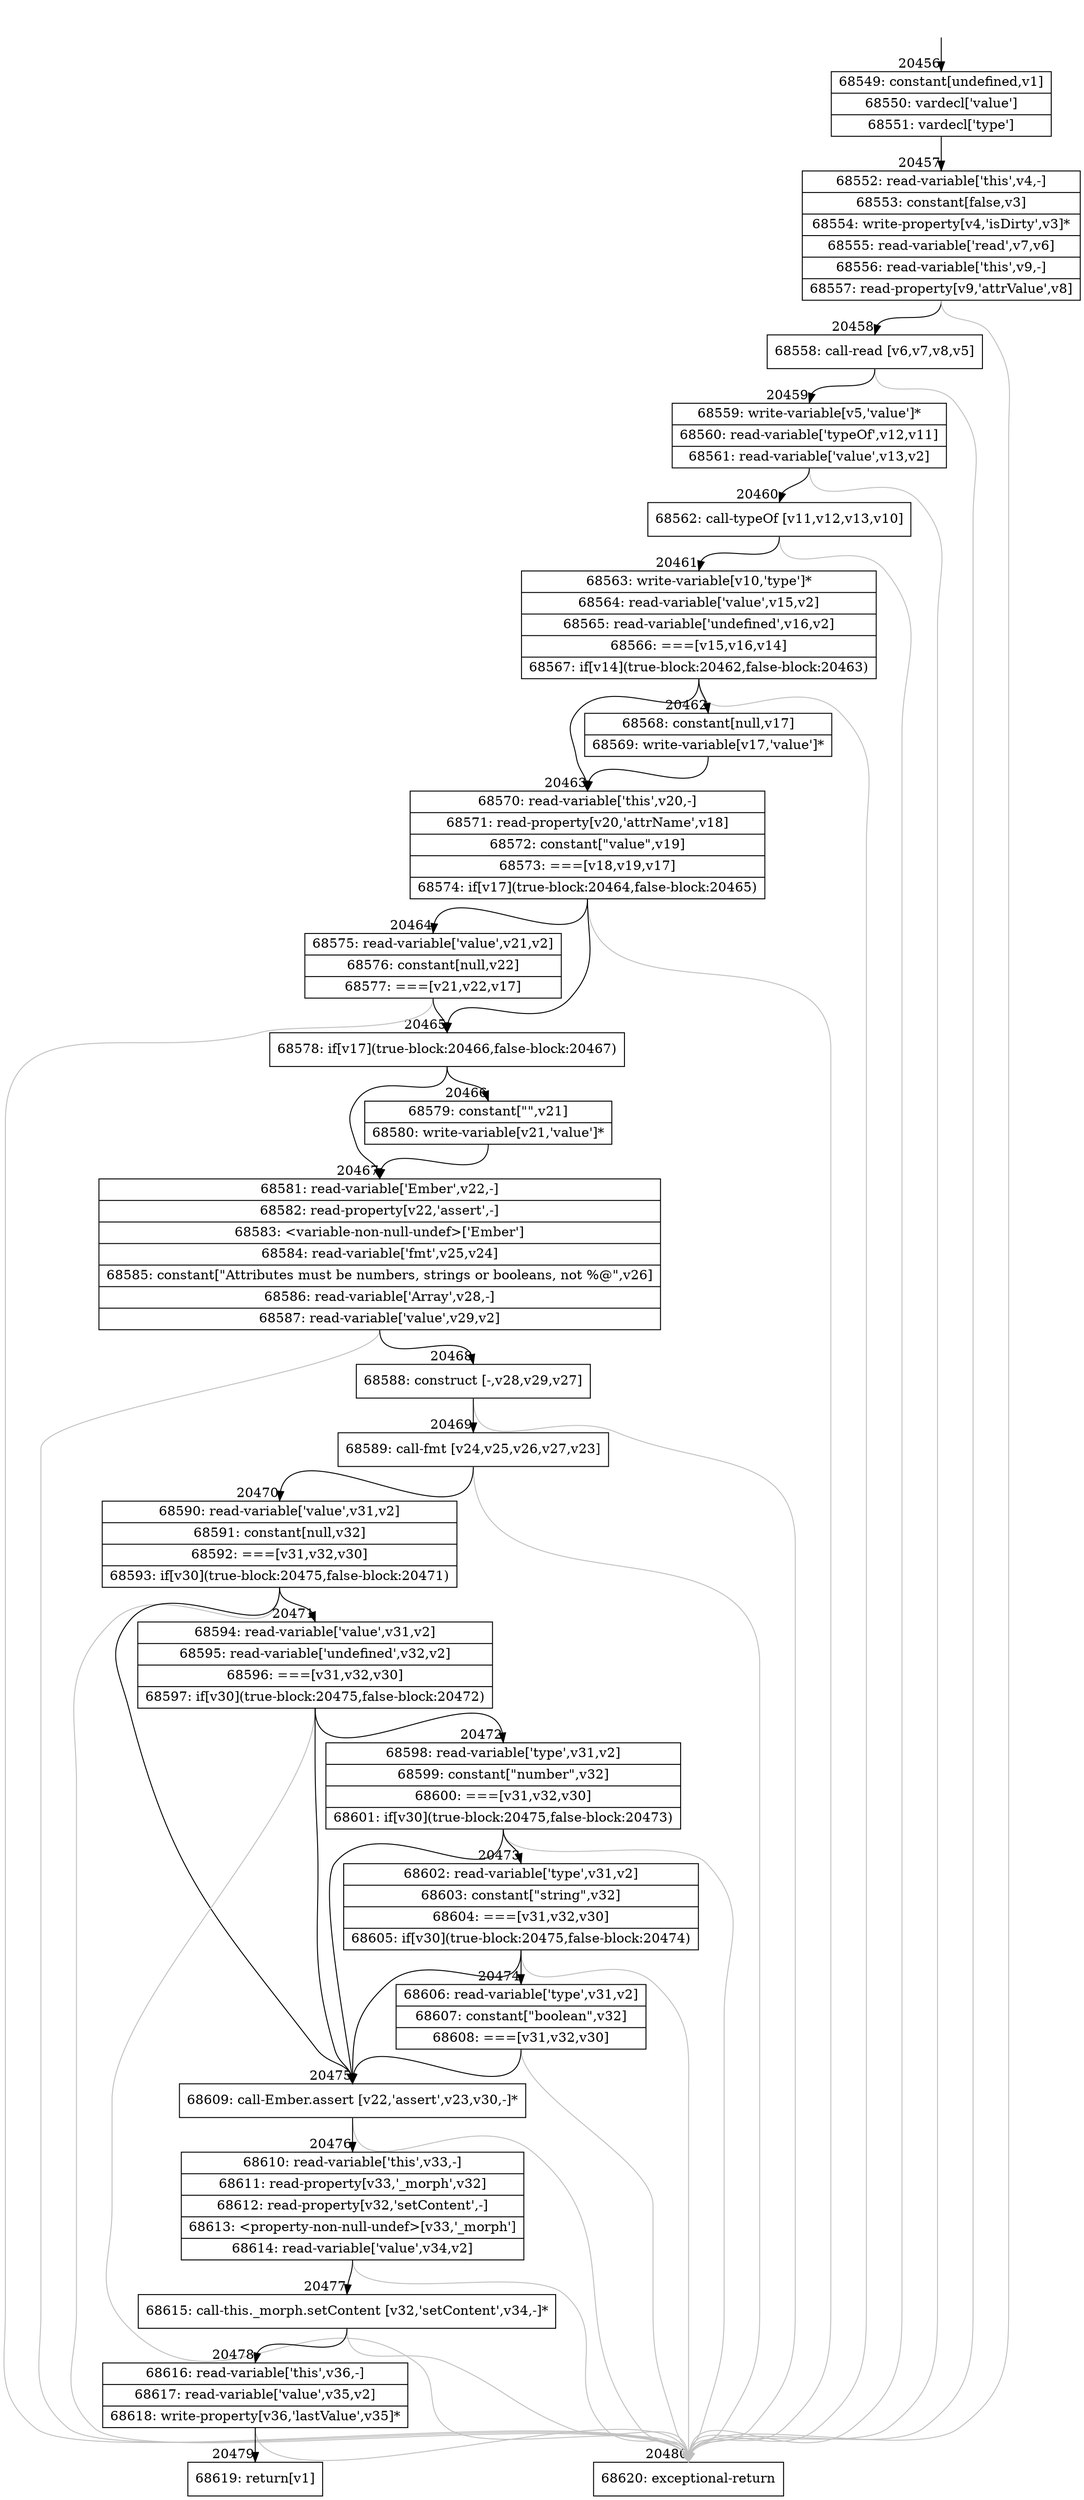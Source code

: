 digraph {
rankdir="TD"
BB_entry1790[shape=none,label=""];
BB_entry1790 -> BB20456 [tailport=s, headport=n, headlabel="    20456"]
BB20456 [shape=record label="{68549: constant[undefined,v1]|68550: vardecl['value']|68551: vardecl['type']}" ] 
BB20456 -> BB20457 [tailport=s, headport=n, headlabel="      20457"]
BB20457 [shape=record label="{68552: read-variable['this',v4,-]|68553: constant[false,v3]|68554: write-property[v4,'isDirty',v3]*|68555: read-variable['read',v7,v6]|68556: read-variable['this',v9,-]|68557: read-property[v9,'attrValue',v8]}" ] 
BB20457 -> BB20458 [tailport=s, headport=n, headlabel="      20458"]
BB20457 -> BB20480 [tailport=s, headport=n, color=gray, headlabel="      20480"]
BB20458 [shape=record label="{68558: call-read [v6,v7,v8,v5]}" ] 
BB20458 -> BB20459 [tailport=s, headport=n, headlabel="      20459"]
BB20458 -> BB20480 [tailport=s, headport=n, color=gray]
BB20459 [shape=record label="{68559: write-variable[v5,'value']*|68560: read-variable['typeOf',v12,v11]|68561: read-variable['value',v13,v2]}" ] 
BB20459 -> BB20460 [tailport=s, headport=n, headlabel="      20460"]
BB20459 -> BB20480 [tailport=s, headport=n, color=gray]
BB20460 [shape=record label="{68562: call-typeOf [v11,v12,v13,v10]}" ] 
BB20460 -> BB20461 [tailport=s, headport=n, headlabel="      20461"]
BB20460 -> BB20480 [tailport=s, headport=n, color=gray]
BB20461 [shape=record label="{68563: write-variable[v10,'type']*|68564: read-variable['value',v15,v2]|68565: read-variable['undefined',v16,v2]|68566: ===[v15,v16,v14]|68567: if[v14](true-block:20462,false-block:20463)}" ] 
BB20461 -> BB20462 [tailport=s, headport=n, headlabel="      20462"]
BB20461 -> BB20463 [tailport=s, headport=n, headlabel="      20463"]
BB20461 -> BB20480 [tailport=s, headport=n, color=gray]
BB20462 [shape=record label="{68568: constant[null,v17]|68569: write-variable[v17,'value']*}" ] 
BB20462 -> BB20463 [tailport=s, headport=n]
BB20463 [shape=record label="{68570: read-variable['this',v20,-]|68571: read-property[v20,'attrName',v18]|68572: constant[\"value\",v19]|68573: ===[v18,v19,v17]|68574: if[v17](true-block:20464,false-block:20465)}" ] 
BB20463 -> BB20465 [tailport=s, headport=n, headlabel="      20465"]
BB20463 -> BB20464 [tailport=s, headport=n, headlabel="      20464"]
BB20463 -> BB20480 [tailport=s, headport=n, color=gray]
BB20464 [shape=record label="{68575: read-variable['value',v21,v2]|68576: constant[null,v22]|68577: ===[v21,v22,v17]}" ] 
BB20464 -> BB20465 [tailport=s, headport=n]
BB20464 -> BB20480 [tailport=s, headport=n, color=gray]
BB20465 [shape=record label="{68578: if[v17](true-block:20466,false-block:20467)}" ] 
BB20465 -> BB20466 [tailport=s, headport=n, headlabel="      20466"]
BB20465 -> BB20467 [tailport=s, headport=n, headlabel="      20467"]
BB20466 [shape=record label="{68579: constant[\"\",v21]|68580: write-variable[v21,'value']*}" ] 
BB20466 -> BB20467 [tailport=s, headport=n]
BB20467 [shape=record label="{68581: read-variable['Ember',v22,-]|68582: read-property[v22,'assert',-]|68583: \<variable-non-null-undef\>['Ember']|68584: read-variable['fmt',v25,v24]|68585: constant[\"Attributes must be numbers, strings or booleans, not %@\",v26]|68586: read-variable['Array',v28,-]|68587: read-variable['value',v29,v2]}" ] 
BB20467 -> BB20468 [tailport=s, headport=n, headlabel="      20468"]
BB20467 -> BB20480 [tailport=s, headport=n, color=gray]
BB20468 [shape=record label="{68588: construct [-,v28,v29,v27]}" ] 
BB20468 -> BB20469 [tailport=s, headport=n, headlabel="      20469"]
BB20468 -> BB20480 [tailport=s, headport=n, color=gray]
BB20469 [shape=record label="{68589: call-fmt [v24,v25,v26,v27,v23]}" ] 
BB20469 -> BB20470 [tailport=s, headport=n, headlabel="      20470"]
BB20469 -> BB20480 [tailport=s, headport=n, color=gray]
BB20470 [shape=record label="{68590: read-variable['value',v31,v2]|68591: constant[null,v32]|68592: ===[v31,v32,v30]|68593: if[v30](true-block:20475,false-block:20471)}" ] 
BB20470 -> BB20475 [tailport=s, headport=n, headlabel="      20475"]
BB20470 -> BB20471 [tailport=s, headport=n, headlabel="      20471"]
BB20470 -> BB20480 [tailport=s, headport=n, color=gray]
BB20471 [shape=record label="{68594: read-variable['value',v31,v2]|68595: read-variable['undefined',v32,v2]|68596: ===[v31,v32,v30]|68597: if[v30](true-block:20475,false-block:20472)}" ] 
BB20471 -> BB20475 [tailport=s, headport=n]
BB20471 -> BB20472 [tailport=s, headport=n, headlabel="      20472"]
BB20471 -> BB20480 [tailport=s, headport=n, color=gray]
BB20472 [shape=record label="{68598: read-variable['type',v31,v2]|68599: constant[\"number\",v32]|68600: ===[v31,v32,v30]|68601: if[v30](true-block:20475,false-block:20473)}" ] 
BB20472 -> BB20475 [tailport=s, headport=n]
BB20472 -> BB20473 [tailport=s, headport=n, headlabel="      20473"]
BB20472 -> BB20480 [tailport=s, headport=n, color=gray]
BB20473 [shape=record label="{68602: read-variable['type',v31,v2]|68603: constant[\"string\",v32]|68604: ===[v31,v32,v30]|68605: if[v30](true-block:20475,false-block:20474)}" ] 
BB20473 -> BB20475 [tailport=s, headport=n]
BB20473 -> BB20474 [tailport=s, headport=n, headlabel="      20474"]
BB20473 -> BB20480 [tailport=s, headport=n, color=gray]
BB20474 [shape=record label="{68606: read-variable['type',v31,v2]|68607: constant[\"boolean\",v32]|68608: ===[v31,v32,v30]}" ] 
BB20474 -> BB20475 [tailport=s, headport=n]
BB20474 -> BB20480 [tailport=s, headport=n, color=gray]
BB20475 [shape=record label="{68609: call-Ember.assert [v22,'assert',v23,v30,-]*}" ] 
BB20475 -> BB20476 [tailport=s, headport=n, headlabel="      20476"]
BB20475 -> BB20480 [tailport=s, headport=n, color=gray]
BB20476 [shape=record label="{68610: read-variable['this',v33,-]|68611: read-property[v33,'_morph',v32]|68612: read-property[v32,'setContent',-]|68613: \<property-non-null-undef\>[v33,'_morph']|68614: read-variable['value',v34,v2]}" ] 
BB20476 -> BB20477 [tailport=s, headport=n, headlabel="      20477"]
BB20476 -> BB20480 [tailport=s, headport=n, color=gray]
BB20477 [shape=record label="{68615: call-this._morph.setContent [v32,'setContent',v34,-]*}" ] 
BB20477 -> BB20478 [tailport=s, headport=n, headlabel="      20478"]
BB20477 -> BB20480 [tailport=s, headport=n, color=gray]
BB20478 [shape=record label="{68616: read-variable['this',v36,-]|68617: read-variable['value',v35,v2]|68618: write-property[v36,'lastValue',v35]*}" ] 
BB20478 -> BB20479 [tailport=s, headport=n, headlabel="      20479"]
BB20478 -> BB20480 [tailport=s, headport=n, color=gray]
BB20479 [shape=record label="{68619: return[v1]}" ] 
BB20480 [shape=record label="{68620: exceptional-return}" ] 
//#$~ 38440
}
